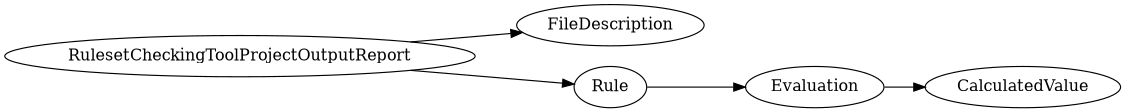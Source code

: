 digraph G {
    size="7.5, 20";
    rankdir=LR;
  RulesetCheckingToolProjectOutputReport -> FileDescription
  RulesetCheckingToolProjectOutputReport -> Rule
  Rule -> Evaluation
  Evaluation -> CalculatedValue
}
